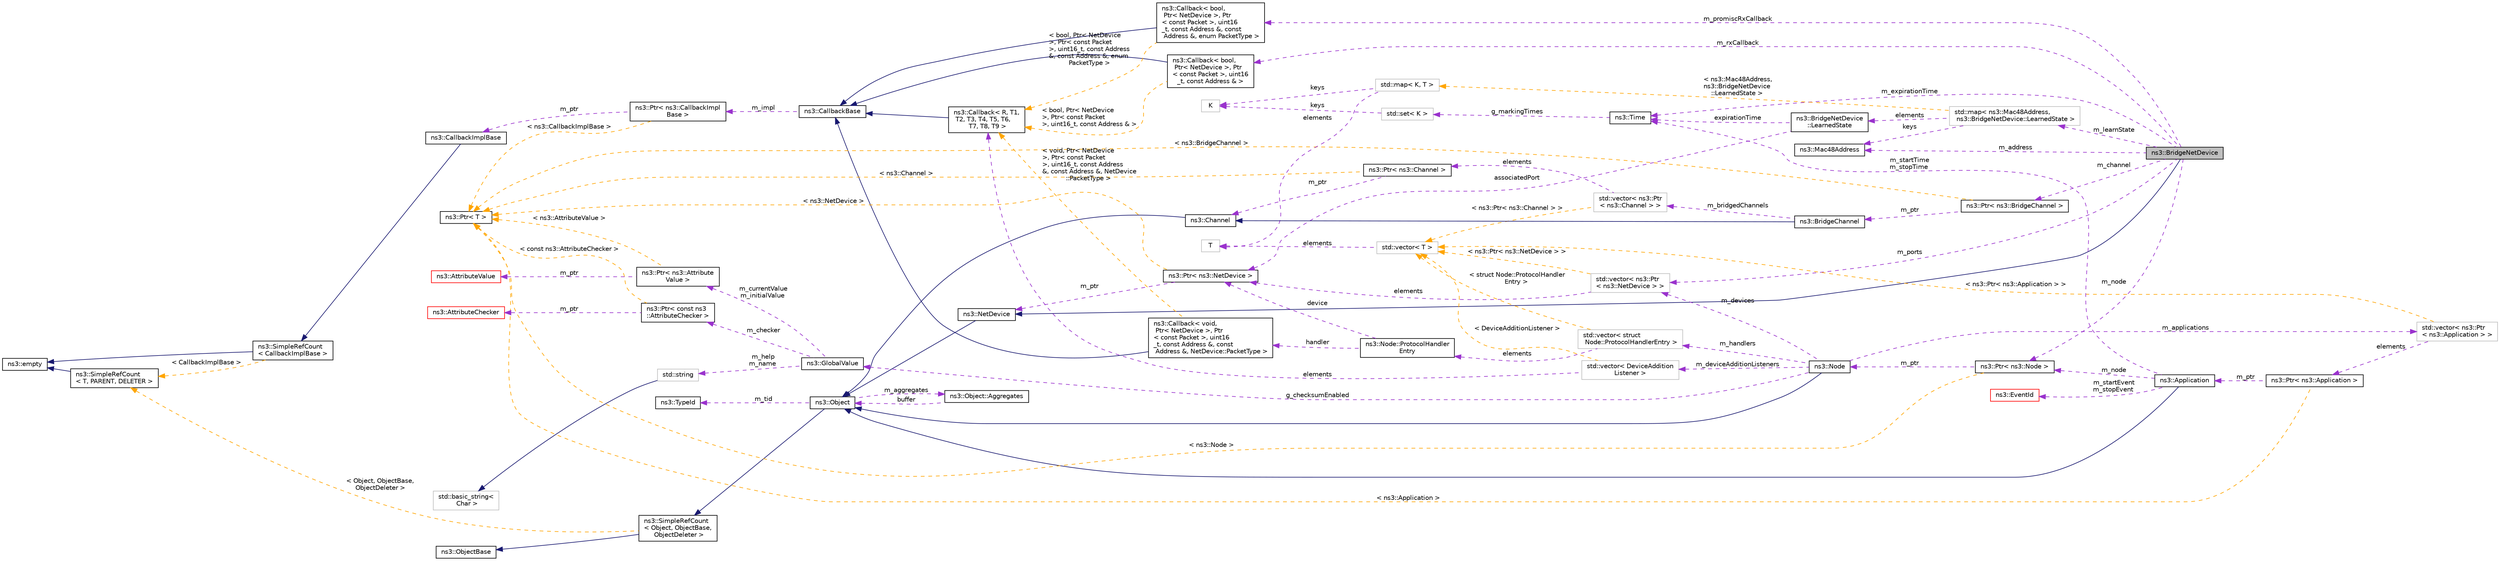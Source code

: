 digraph "ns3::BridgeNetDevice"
{
 // LATEX_PDF_SIZE
  edge [fontname="Helvetica",fontsize="10",labelfontname="Helvetica",labelfontsize="10"];
  node [fontname="Helvetica",fontsize="10",shape=record];
  rankdir="LR";
  Node1 [label="ns3::BridgeNetDevice",height=0.2,width=0.4,color="black", fillcolor="grey75", style="filled", fontcolor="black",tooltip="a virtual net device that bridges multiple LAN segments"];
  Node2 -> Node1 [dir="back",color="midnightblue",fontsize="10",style="solid",fontname="Helvetica"];
  Node2 [label="ns3::NetDevice",height=0.2,width=0.4,color="black", fillcolor="white", style="filled",URL="$classns3_1_1_net_device.html",tooltip="Network layer to device interface."];
  Node3 -> Node2 [dir="back",color="midnightblue",fontsize="10",style="solid",fontname="Helvetica"];
  Node3 [label="ns3::Object",height=0.2,width=0.4,color="black", fillcolor="white", style="filled",URL="$classns3_1_1_object.html",tooltip="A base class which provides memory management and object aggregation."];
  Node4 -> Node3 [dir="back",color="midnightblue",fontsize="10",style="solid",fontname="Helvetica"];
  Node4 [label="ns3::SimpleRefCount\l\< Object, ObjectBase,\l ObjectDeleter \>",height=0.2,width=0.4,color="black", fillcolor="white", style="filled",URL="$classns3_1_1_simple_ref_count.html",tooltip=" "];
  Node5 -> Node4 [dir="back",color="midnightblue",fontsize="10",style="solid",fontname="Helvetica"];
  Node5 [label="ns3::ObjectBase",height=0.2,width=0.4,color="black", fillcolor="white", style="filled",URL="$classns3_1_1_object_base.html",tooltip="Anchor the ns-3 type and attribute system."];
  Node6 -> Node4 [dir="back",color="orange",fontsize="10",style="dashed",label=" \< Object, ObjectBase,\l ObjectDeleter \>" ,fontname="Helvetica"];
  Node6 [label="ns3::SimpleRefCount\l\< T, PARENT, DELETER \>",height=0.2,width=0.4,color="black", fillcolor="white", style="filled",URL="$classns3_1_1_simple_ref_count.html",tooltip="A template-based reference counting class."];
  Node7 -> Node6 [dir="back",color="midnightblue",fontsize="10",style="solid",fontname="Helvetica"];
  Node7 [label="ns3::empty",height=0.2,width=0.4,color="black", fillcolor="white", style="filled",URL="$classns3_1_1empty.html",tooltip="make Callback use a separate empty type"];
  Node8 -> Node3 [dir="back",color="darkorchid3",fontsize="10",style="dashed",label=" m_tid" ,fontname="Helvetica"];
  Node8 [label="ns3::TypeId",height=0.2,width=0.4,color="black", fillcolor="white", style="filled",URL="$classns3_1_1_type_id.html",tooltip="a unique identifier for an interface."];
  Node9 -> Node3 [dir="back",color="darkorchid3",fontsize="10",style="dashed",label=" m_aggregates" ,fontname="Helvetica"];
  Node9 [label="ns3::Object::Aggregates",height=0.2,width=0.4,color="black", fillcolor="white", style="filled",URL="$structns3_1_1_object_1_1_aggregates.html",tooltip="The list of Objects aggregated to this one."];
  Node3 -> Node9 [dir="back",color="darkorchid3",fontsize="10",style="dashed",label=" buffer" ,fontname="Helvetica"];
  Node10 -> Node1 [dir="back",color="darkorchid3",fontsize="10",style="dashed",label=" m_address" ,fontname="Helvetica"];
  Node10 [label="ns3::Mac48Address",height=0.2,width=0.4,color="black", fillcolor="white", style="filled",URL="$classns3_1_1_mac48_address.html",tooltip="an EUI-48 address"];
  Node11 -> Node1 [dir="back",color="darkorchid3",fontsize="10",style="dashed",label=" m_promiscRxCallback" ,fontname="Helvetica"];
  Node11 [label="ns3::Callback\< bool,\l Ptr\< NetDevice \>, Ptr\l\< const Packet \>, uint16\l_t, const Address &, const\l Address &, enum PacketType \>",height=0.2,width=0.4,color="black", fillcolor="white", style="filled",URL="$classns3_1_1_callback.html",tooltip=" "];
  Node12 -> Node11 [dir="back",color="midnightblue",fontsize="10",style="solid",fontname="Helvetica"];
  Node12 [label="ns3::CallbackBase",height=0.2,width=0.4,color="black", fillcolor="white", style="filled",URL="$classns3_1_1_callback_base.html",tooltip="Base class for Callback class."];
  Node13 -> Node12 [dir="back",color="darkorchid3",fontsize="10",style="dashed",label=" m_impl" ,fontname="Helvetica"];
  Node13 [label="ns3::Ptr\< ns3::CallbackImpl\lBase \>",height=0.2,width=0.4,color="black", fillcolor="white", style="filled",URL="$classns3_1_1_ptr.html",tooltip=" "];
  Node14 -> Node13 [dir="back",color="darkorchid3",fontsize="10",style="dashed",label=" m_ptr" ,fontname="Helvetica"];
  Node14 [label="ns3::CallbackImplBase",height=0.2,width=0.4,color="black", fillcolor="white", style="filled",URL="$classns3_1_1_callback_impl_base.html",tooltip="Abstract base class for CallbackImpl Provides reference counting and equality test."];
  Node15 -> Node14 [dir="back",color="midnightblue",fontsize="10",style="solid",fontname="Helvetica"];
  Node15 [label="ns3::SimpleRefCount\l\< CallbackImplBase \>",height=0.2,width=0.4,color="black", fillcolor="white", style="filled",URL="$classns3_1_1_simple_ref_count.html",tooltip=" "];
  Node7 -> Node15 [dir="back",color="midnightblue",fontsize="10",style="solid",fontname="Helvetica"];
  Node6 -> Node15 [dir="back",color="orange",fontsize="10",style="dashed",label=" \< CallbackImplBase \>" ,fontname="Helvetica"];
  Node16 -> Node13 [dir="back",color="orange",fontsize="10",style="dashed",label=" \< ns3::CallbackImplBase \>" ,fontname="Helvetica"];
  Node16 [label="ns3::Ptr\< T \>",height=0.2,width=0.4,color="black", fillcolor="white", style="filled",URL="$classns3_1_1_ptr.html",tooltip="Smart pointer class similar to boost::intrusive_ptr."];
  Node17 -> Node11 [dir="back",color="orange",fontsize="10",style="dashed",label=" \< bool, Ptr\< NetDevice\l \>, Ptr\< const Packet\l \>, uint16_t, const Address\l &, const Address &, enum\l PacketType \>" ,fontname="Helvetica"];
  Node17 [label="ns3::Callback\< R, T1,\l T2, T3, T4, T5, T6,\l T7, T8, T9 \>",height=0.2,width=0.4,color="black", fillcolor="white", style="filled",URL="$classns3_1_1_callback.html",tooltip="Callback template class."];
  Node12 -> Node17 [dir="back",color="midnightblue",fontsize="10",style="solid",fontname="Helvetica"];
  Node18 -> Node1 [dir="back",color="darkorchid3",fontsize="10",style="dashed",label=" m_ports" ,fontname="Helvetica"];
  Node18 [label="std::vector\< ns3::Ptr\l\< ns3::NetDevice \> \>",height=0.2,width=0.4,color="grey75", fillcolor="white", style="filled",tooltip=" "];
  Node19 -> Node18 [dir="back",color="darkorchid3",fontsize="10",style="dashed",label=" elements" ,fontname="Helvetica"];
  Node19 [label="ns3::Ptr\< ns3::NetDevice \>",height=0.2,width=0.4,color="black", fillcolor="white", style="filled",URL="$classns3_1_1_ptr.html",tooltip=" "];
  Node2 -> Node19 [dir="back",color="darkorchid3",fontsize="10",style="dashed",label=" m_ptr" ,fontname="Helvetica"];
  Node16 -> Node19 [dir="back",color="orange",fontsize="10",style="dashed",label=" \< ns3::NetDevice \>" ,fontname="Helvetica"];
  Node20 -> Node18 [dir="back",color="orange",fontsize="10",style="dashed",label=" \< ns3::Ptr\< ns3::NetDevice \> \>" ,fontname="Helvetica"];
  Node20 [label="std::vector\< T \>",height=0.2,width=0.4,color="grey75", fillcolor="white", style="filled",tooltip=" "];
  Node21 -> Node20 [dir="back",color="darkorchid3",fontsize="10",style="dashed",label=" elements" ,fontname="Helvetica"];
  Node21 [label="T",height=0.2,width=0.4,color="grey75", fillcolor="white", style="filled",tooltip=" "];
  Node22 -> Node1 [dir="back",color="darkorchid3",fontsize="10",style="dashed",label=" m_node" ,fontname="Helvetica"];
  Node22 [label="ns3::Ptr\< ns3::Node \>",height=0.2,width=0.4,color="black", fillcolor="white", style="filled",URL="$classns3_1_1_ptr.html",tooltip=" "];
  Node23 -> Node22 [dir="back",color="darkorchid3",fontsize="10",style="dashed",label=" m_ptr" ,fontname="Helvetica"];
  Node23 [label="ns3::Node",height=0.2,width=0.4,color="black", fillcolor="white", style="filled",URL="$classns3_1_1_node.html",tooltip="A network Node."];
  Node3 -> Node23 [dir="back",color="midnightblue",fontsize="10",style="solid",fontname="Helvetica"];
  Node24 -> Node23 [dir="back",color="darkorchid3",fontsize="10",style="dashed",label=" m_applications" ,fontname="Helvetica"];
  Node24 [label="std::vector\< ns3::Ptr\l\< ns3::Application \> \>",height=0.2,width=0.4,color="grey75", fillcolor="white", style="filled",tooltip=" "];
  Node25 -> Node24 [dir="back",color="darkorchid3",fontsize="10",style="dashed",label=" elements" ,fontname="Helvetica"];
  Node25 [label="ns3::Ptr\< ns3::Application \>",height=0.2,width=0.4,color="black", fillcolor="white", style="filled",URL="$classns3_1_1_ptr.html",tooltip=" "];
  Node26 -> Node25 [dir="back",color="darkorchid3",fontsize="10",style="dashed",label=" m_ptr" ,fontname="Helvetica"];
  Node26 [label="ns3::Application",height=0.2,width=0.4,color="black", fillcolor="white", style="filled",URL="$classns3_1_1_application.html",tooltip="The base class for all ns3 applications."];
  Node3 -> Node26 [dir="back",color="midnightblue",fontsize="10",style="solid",fontname="Helvetica"];
  Node27 -> Node26 [dir="back",color="darkorchid3",fontsize="10",style="dashed",label=" m_startEvent\nm_stopEvent" ,fontname="Helvetica"];
  Node27 [label="ns3::EventId",height=0.2,width=0.4,color="red", fillcolor="white", style="filled",URL="$classns3_1_1_event_id.html",tooltip="An identifier for simulation events."];
  Node22 -> Node26 [dir="back",color="darkorchid3",fontsize="10",style="dashed",label=" m_node" ,fontname="Helvetica"];
  Node31 -> Node26 [dir="back",color="darkorchid3",fontsize="10",style="dashed",label=" m_startTime\nm_stopTime" ,fontname="Helvetica"];
  Node31 [label="ns3::Time",height=0.2,width=0.4,color="black", fillcolor="white", style="filled",URL="$classns3_1_1_time.html",tooltip="Simulation virtual time values and global simulation resolution."];
  Node32 -> Node31 [dir="back",color="darkorchid3",fontsize="10",style="dashed",label=" g_markingTimes" ,fontname="Helvetica"];
  Node32 [label="std::set\< K \>",height=0.2,width=0.4,color="grey75", fillcolor="white", style="filled",tooltip=" "];
  Node33 -> Node32 [dir="back",color="darkorchid3",fontsize="10",style="dashed",label=" keys" ,fontname="Helvetica"];
  Node33 [label="K",height=0.2,width=0.4,color="grey75", fillcolor="white", style="filled",tooltip=" "];
  Node16 -> Node25 [dir="back",color="orange",fontsize="10",style="dashed",label=" \< ns3::Application \>" ,fontname="Helvetica"];
  Node20 -> Node24 [dir="back",color="orange",fontsize="10",style="dashed",label=" \< ns3::Ptr\< ns3::Application \> \>" ,fontname="Helvetica"];
  Node18 -> Node23 [dir="back",color="darkorchid3",fontsize="10",style="dashed",label=" m_devices" ,fontname="Helvetica"];
  Node34 -> Node23 [dir="back",color="darkorchid3",fontsize="10",style="dashed",label=" g_checksumEnabled" ,fontname="Helvetica"];
  Node34 [label="ns3::GlobalValue",height=0.2,width=0.4,color="black", fillcolor="white", style="filled",URL="$classns3_1_1_global_value.html",tooltip="Hold a so-called 'global value'."];
  Node35 -> Node34 [dir="back",color="darkorchid3",fontsize="10",style="dashed",label=" m_currentValue\nm_initialValue" ,fontname="Helvetica"];
  Node35 [label="ns3::Ptr\< ns3::Attribute\lValue \>",height=0.2,width=0.4,color="black", fillcolor="white", style="filled",URL="$classns3_1_1_ptr.html",tooltip=" "];
  Node36 -> Node35 [dir="back",color="darkorchid3",fontsize="10",style="dashed",label=" m_ptr" ,fontname="Helvetica"];
  Node36 [label="ns3::AttributeValue",height=0.2,width=0.4,color="red", fillcolor="white", style="filled",URL="$classns3_1_1_attribute_value.html",tooltip="Hold a value for an Attribute."];
  Node16 -> Node35 [dir="back",color="orange",fontsize="10",style="dashed",label=" \< ns3::AttributeValue \>" ,fontname="Helvetica"];
  Node38 -> Node34 [dir="back",color="darkorchid3",fontsize="10",style="dashed",label=" m_help\nm_name" ,fontname="Helvetica"];
  Node38 [label="std::string",height=0.2,width=0.4,color="grey75", fillcolor="white", style="filled",tooltip=" "];
  Node39 -> Node38 [dir="back",color="midnightblue",fontsize="10",style="solid",fontname="Helvetica"];
  Node39 [label="std::basic_string\<\l Char \>",height=0.2,width=0.4,color="grey75", fillcolor="white", style="filled",tooltip=" "];
  Node40 -> Node34 [dir="back",color="darkorchid3",fontsize="10",style="dashed",label=" m_checker" ,fontname="Helvetica"];
  Node40 [label="ns3::Ptr\< const ns3\l::AttributeChecker \>",height=0.2,width=0.4,color="black", fillcolor="white", style="filled",URL="$classns3_1_1_ptr.html",tooltip=" "];
  Node41 -> Node40 [dir="back",color="darkorchid3",fontsize="10",style="dashed",label=" m_ptr" ,fontname="Helvetica"];
  Node41 [label="ns3::AttributeChecker",height=0.2,width=0.4,color="red", fillcolor="white", style="filled",URL="$classns3_1_1_attribute_checker.html",tooltip="Represent the type of an attribute."];
  Node16 -> Node40 [dir="back",color="orange",fontsize="10",style="dashed",label=" \< const ns3::AttributeChecker \>" ,fontname="Helvetica"];
  Node43 -> Node23 [dir="back",color="darkorchid3",fontsize="10",style="dashed",label=" m_handlers" ,fontname="Helvetica"];
  Node43 [label="std::vector\< struct\l Node::ProtocolHandlerEntry \>",height=0.2,width=0.4,color="grey75", fillcolor="white", style="filled",tooltip=" "];
  Node44 -> Node43 [dir="back",color="darkorchid3",fontsize="10",style="dashed",label=" elements" ,fontname="Helvetica"];
  Node44 [label="ns3::Node::ProtocolHandler\lEntry",height=0.2,width=0.4,color="black", fillcolor="white", style="filled",URL="$structns3_1_1_node_1_1_protocol_handler_entry.html",tooltip="Protocol handler entry."];
  Node45 -> Node44 [dir="back",color="darkorchid3",fontsize="10",style="dashed",label=" handler" ,fontname="Helvetica"];
  Node45 [label="ns3::Callback\< void,\l Ptr\< NetDevice \>, Ptr\l\< const Packet \>, uint16\l_t, const Address &, const\l Address &, NetDevice::PacketType \>",height=0.2,width=0.4,color="black", fillcolor="white", style="filled",URL="$classns3_1_1_callback.html",tooltip=" "];
  Node12 -> Node45 [dir="back",color="midnightblue",fontsize="10",style="solid",fontname="Helvetica"];
  Node17 -> Node45 [dir="back",color="orange",fontsize="10",style="dashed",label=" \< void, Ptr\< NetDevice\l \>, Ptr\< const Packet\l \>, uint16_t, const Address\l &, const Address &, NetDevice\l::PacketType \>" ,fontname="Helvetica"];
  Node19 -> Node44 [dir="back",color="darkorchid3",fontsize="10",style="dashed",label=" device" ,fontname="Helvetica"];
  Node20 -> Node43 [dir="back",color="orange",fontsize="10",style="dashed",label=" \< struct Node::ProtocolHandler\lEntry \>" ,fontname="Helvetica"];
  Node46 -> Node23 [dir="back",color="darkorchid3",fontsize="10",style="dashed",label=" m_deviceAdditionListeners" ,fontname="Helvetica"];
  Node46 [label="std::vector\< DeviceAddition\lListener \>",height=0.2,width=0.4,color="grey75", fillcolor="white", style="filled",tooltip=" "];
  Node17 -> Node46 [dir="back",color="darkorchid3",fontsize="10",style="dashed",label=" elements" ,fontname="Helvetica"];
  Node20 -> Node46 [dir="back",color="orange",fontsize="10",style="dashed",label=" \< DeviceAdditionListener \>" ,fontname="Helvetica"];
  Node16 -> Node22 [dir="back",color="orange",fontsize="10",style="dashed",label=" \< ns3::Node \>" ,fontname="Helvetica"];
  Node47 -> Node1 [dir="back",color="darkorchid3",fontsize="10",style="dashed",label=" m_rxCallback" ,fontname="Helvetica"];
  Node47 [label="ns3::Callback\< bool,\l Ptr\< NetDevice \>, Ptr\l\< const Packet \>, uint16\l_t, const Address & \>",height=0.2,width=0.4,color="black", fillcolor="white", style="filled",URL="$classns3_1_1_callback.html",tooltip=" "];
  Node12 -> Node47 [dir="back",color="midnightblue",fontsize="10",style="solid",fontname="Helvetica"];
  Node17 -> Node47 [dir="back",color="orange",fontsize="10",style="dashed",label=" \< bool, Ptr\< NetDevice\l \>, Ptr\< const Packet\l \>, uint16_t, const Address & \>" ,fontname="Helvetica"];
  Node48 -> Node1 [dir="back",color="darkorchid3",fontsize="10",style="dashed",label=" m_channel" ,fontname="Helvetica"];
  Node48 [label="ns3::Ptr\< ns3::BridgeChannel \>",height=0.2,width=0.4,color="black", fillcolor="white", style="filled",URL="$classns3_1_1_ptr.html",tooltip=" "];
  Node49 -> Node48 [dir="back",color="darkorchid3",fontsize="10",style="dashed",label=" m_ptr" ,fontname="Helvetica"];
  Node49 [label="ns3::BridgeChannel",height=0.2,width=0.4,color="black", fillcolor="white", style="filled",URL="$classns3_1_1_bridge_channel.html",tooltip="Virtual channel implementation for bridges (BridgeNetDevice)."];
  Node50 -> Node49 [dir="back",color="midnightblue",fontsize="10",style="solid",fontname="Helvetica"];
  Node50 [label="ns3::Channel",height=0.2,width=0.4,color="black", fillcolor="white", style="filled",URL="$classns3_1_1_channel.html",tooltip="Abstract Channel Base Class."];
  Node3 -> Node50 [dir="back",color="midnightblue",fontsize="10",style="solid",fontname="Helvetica"];
  Node51 -> Node49 [dir="back",color="darkorchid3",fontsize="10",style="dashed",label=" m_bridgedChannels" ,fontname="Helvetica"];
  Node51 [label="std::vector\< ns3::Ptr\l\< ns3::Channel \> \>",height=0.2,width=0.4,color="grey75", fillcolor="white", style="filled",tooltip=" "];
  Node52 -> Node51 [dir="back",color="darkorchid3",fontsize="10",style="dashed",label=" elements" ,fontname="Helvetica"];
  Node52 [label="ns3::Ptr\< ns3::Channel \>",height=0.2,width=0.4,color="black", fillcolor="white", style="filled",URL="$classns3_1_1_ptr.html",tooltip=" "];
  Node50 -> Node52 [dir="back",color="darkorchid3",fontsize="10",style="dashed",label=" m_ptr" ,fontname="Helvetica"];
  Node16 -> Node52 [dir="back",color="orange",fontsize="10",style="dashed",label=" \< ns3::Channel \>" ,fontname="Helvetica"];
  Node20 -> Node51 [dir="back",color="orange",fontsize="10",style="dashed",label=" \< ns3::Ptr\< ns3::Channel \> \>" ,fontname="Helvetica"];
  Node16 -> Node48 [dir="back",color="orange",fontsize="10",style="dashed",label=" \< ns3::BridgeChannel \>" ,fontname="Helvetica"];
  Node31 -> Node1 [dir="back",color="darkorchid3",fontsize="10",style="dashed",label=" m_expirationTime" ,fontname="Helvetica"];
  Node53 -> Node1 [dir="back",color="darkorchid3",fontsize="10",style="dashed",label=" m_learnState" ,fontname="Helvetica"];
  Node53 [label="std::map\< ns3::Mac48Address,\l ns3::BridgeNetDevice::LearnedState \>",height=0.2,width=0.4,color="grey75", fillcolor="white", style="filled",tooltip=" "];
  Node10 -> Node53 [dir="back",color="darkorchid3",fontsize="10",style="dashed",label=" keys" ,fontname="Helvetica"];
  Node54 -> Node53 [dir="back",color="darkorchid3",fontsize="10",style="dashed",label=" elements" ,fontname="Helvetica"];
  Node54 [label="ns3::BridgeNetDevice\l::LearnedState",height=0.2,width=0.4,color="black", fillcolor="white", style="filled",URL="$structns3_1_1_bridge_net_device_1_1_learned_state.html",tooltip="Structure holding the status of an address."];
  Node19 -> Node54 [dir="back",color="darkorchid3",fontsize="10",style="dashed",label=" associatedPort" ,fontname="Helvetica"];
  Node31 -> Node54 [dir="back",color="darkorchid3",fontsize="10",style="dashed",label=" expirationTime" ,fontname="Helvetica"];
  Node55 -> Node53 [dir="back",color="orange",fontsize="10",style="dashed",label=" \< ns3::Mac48Address,\l ns3::BridgeNetDevice\l::LearnedState \>" ,fontname="Helvetica"];
  Node55 [label="std::map\< K, T \>",height=0.2,width=0.4,color="grey75", fillcolor="white", style="filled",tooltip=" "];
  Node33 -> Node55 [dir="back",color="darkorchid3",fontsize="10",style="dashed",label=" keys" ,fontname="Helvetica"];
  Node21 -> Node55 [dir="back",color="darkorchid3",fontsize="10",style="dashed",label=" elements" ,fontname="Helvetica"];
}
